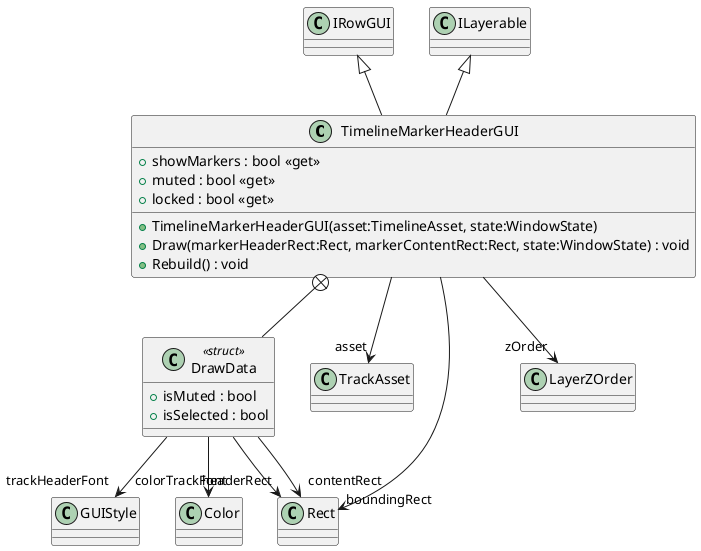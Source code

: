 @startuml
class TimelineMarkerHeaderGUI {
    + TimelineMarkerHeaderGUI(asset:TimelineAsset, state:WindowState)
    + showMarkers : bool <<get>>
    + muted : bool <<get>>
    + locked : bool <<get>>
    + Draw(markerHeaderRect:Rect, markerContentRect:Rect, state:WindowState) : void
    + Rebuild() : void
}
class DrawData <<struct>> {
    + isMuted : bool
    + isSelected : bool
}
IRowGUI <|-- TimelineMarkerHeaderGUI
ILayerable <|-- TimelineMarkerHeaderGUI
TimelineMarkerHeaderGUI --> "asset" TrackAsset
TimelineMarkerHeaderGUI --> "boundingRect" Rect
TimelineMarkerHeaderGUI --> "zOrder" LayerZOrder
TimelineMarkerHeaderGUI +-- DrawData
DrawData --> "headerRect" Rect
DrawData --> "contentRect" Rect
DrawData --> "trackHeaderFont" GUIStyle
DrawData --> "colorTrackFont" Color
@enduml
